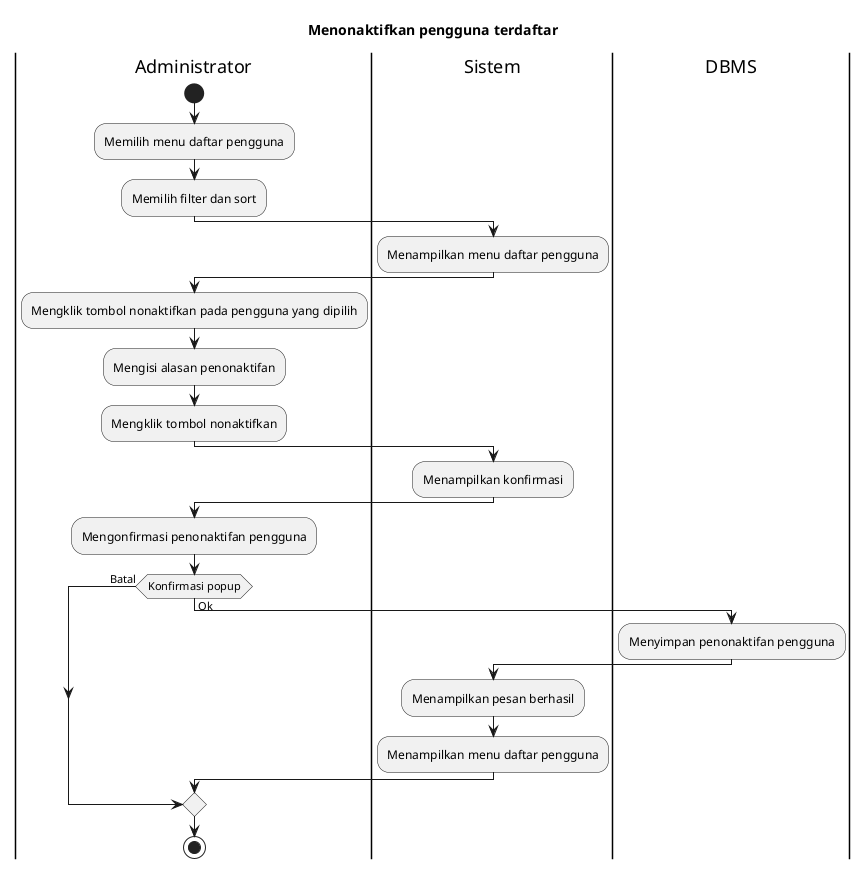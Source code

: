 @startuml Menonaktifkan pengguna terdaftar
title Menonaktifkan pengguna terdaftar

|Administrator|
start
:Memilih menu daftar pengguna;
:Memilih filter dan sort;

|Sistem|
:Menampilkan menu daftar pengguna;

|Administrator|
:Mengklik tombol nonaktifkan pada pengguna yang dipilih;
:Mengisi alasan penonaktifan;
:Mengklik tombol nonaktifkan;

|Sistem|
:Menampilkan konfirmasi;

|Administrator|
:Mengonfirmasi penonaktifan pengguna;

if (Konfirmasi popup) then (Batal)
else (Ok)
  |DBMS|
  :Menyimpan penonaktifan pengguna;

  |Sistem|
  :Menampilkan pesan berhasil;
  :Menampilkan menu daftar pengguna;
endif

|Administrator|
stop

@enduml